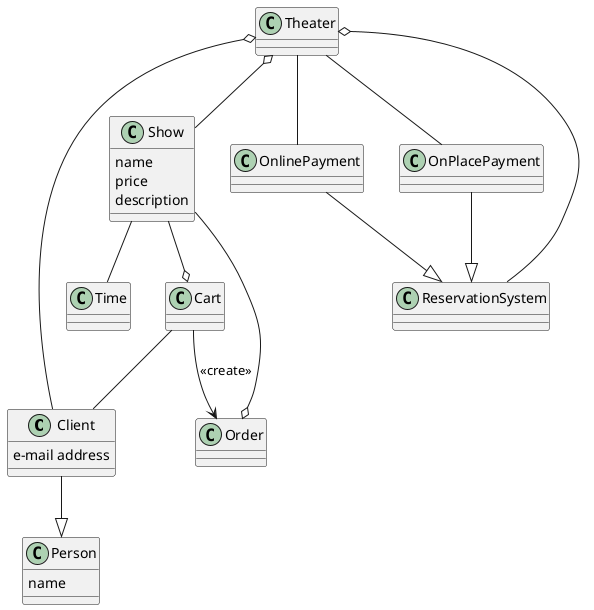 @startuml

class Client
{ 
    e-mail address
}

class Person
{
    name
}

class ReservationSystem {}

class Cart {}

class Show 
{
    name
    price
    description
}

class Time {}

class Order {}

class Theater {}

class OnlinePayment {}
class OnPlacePayment {}

Client --|> Person
Cart --> Order :<<create>>
Show --o Cart
Show --o Order
Theater o-- ReservationSystem
Theater o-- Client
Theater o-- Show
Cart -- Client
Show -- Time
OnlinePayment --|> ReservationSystem
OnPlacePayment --|> ReservationSystem
Theater -- OnlinePayment
Theater -- OnPlacePayment


@enduml
